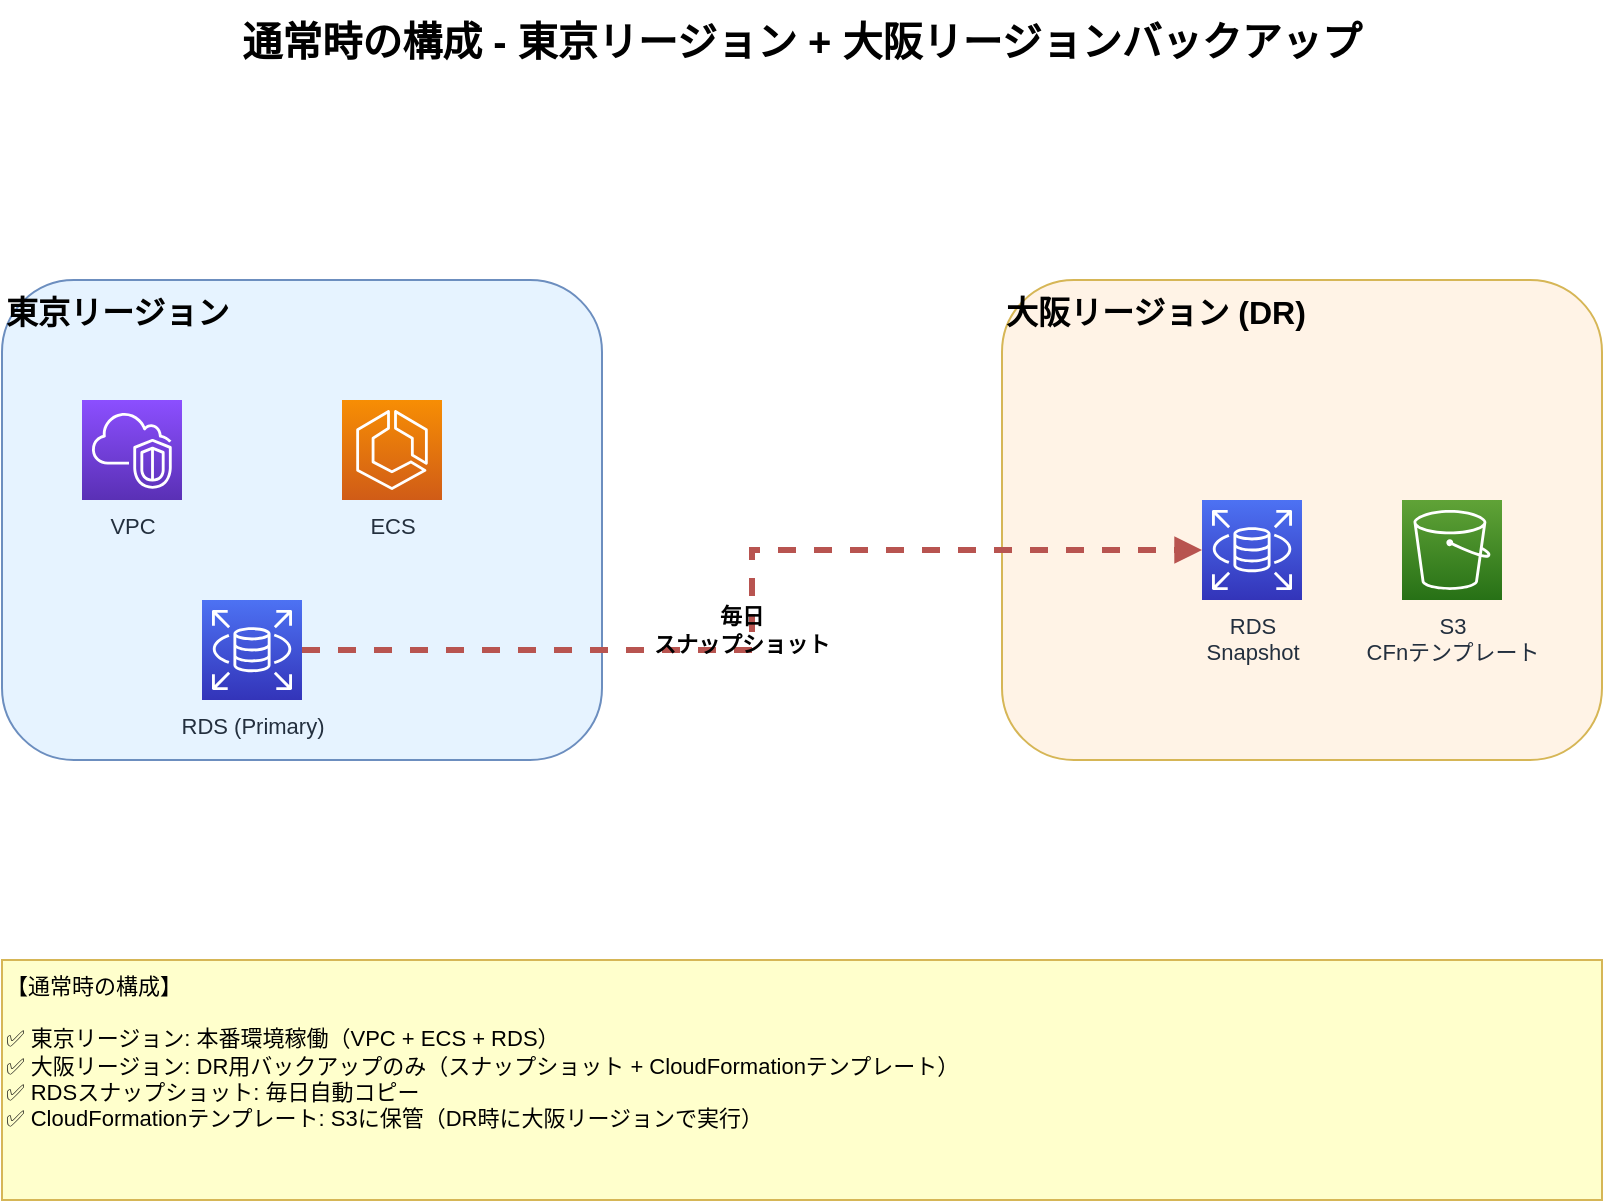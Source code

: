 <mxfile version="24.0.0">
  <diagram name="通常時の構成" id="normal-config">
    <mxGraphModel dx="1422" dy="794" grid="1" gridSize="10" guides="1" tooltips="1" connect="1" arrows="1" fold="1" page="1" pageScale="1" pageWidth="1169" pageHeight="827" math="0" shadow="0">
      <root>
        <mxCell id="0" />
        <mxCell id="1" parent="0" />

        <!-- Title -->
        <mxCell id="title" value="通常時の構成 - 東京リージョン + 大阪リージョンバックアップ" style="text;html=1;strokeColor=none;fillColor=none;align=center;verticalAlign=middle;whiteSpace=wrap;rounded=0;fontSize=20;fontStyle=1" vertex="1" parent="1">
          <mxGeometry x="200" y="20" width="800" height="40" as="geometry" />
        </mxCell>

        <!-- Tokyo Region -->
        <mxCell id="tokyo-container" value="東京リージョン" style="rounded=1;whiteSpace=wrap;html=1;fillColor=#e6f3ff;strokeColor=#6c8ebf;fontSize=16;fontStyle=1;align=left;verticalAlign=top;" vertex="1" parent="1">
          <mxGeometry x="200" y="160" width="300" height="240" as="geometry" />
        </mxCell>

        <mxCell id="tokyo-vpc" value="VPC" style="sketch=0;points=[[0,0,0],[0.25,0,0],[0.5,0,0],[0.75,0,0],[1,0,0],[0,1,0],[0.25,1,0],[0.5,1,0],[0.75,1,0],[1,1,0],[0,0.25,0],[0,0.5,0],[0,0.75,0],[1,0.25,0],[1,0.5,0],[1,0.75,0]];outlineConnect=0;fontColor=#232F3E;gradientColor=#8C4FFF;gradientDirection=north;fillColor=#5A30B5;strokeColor=#ffffff;dashed=0;verticalLabelPosition=bottom;verticalAlign=top;align=center;html=1;fontSize=11;fontStyle=0;aspect=fixed;shape=mxgraph.aws4.resourceIcon;resIcon=mxgraph.aws4.vpc;" vertex="1" parent="1">
          <mxGeometry x="240" y="220" width="50" height="50" as="geometry" />
        </mxCell>

        <mxCell id="tokyo-ecs" value="ECS" style="sketch=0;points=[[0,0,0],[0.25,0,0],[0.5,0,0],[0.75,0,0],[1,0,0],[0,1,0],[0.25,1,0],[0.5,1,0],[0.75,1,0],[1,1,0],[0,0.25,0],[0,0.5,0],[0,0.75,0],[1,0.25,0],[1,0.5,0],[1,0.75,0]];outlineConnect=0;fontColor=#232F3E;gradientColor=#F78E04;gradientDirection=north;fillColor=#D05C17;strokeColor=#ffffff;dashed=0;verticalLabelPosition=bottom;verticalAlign=top;align=center;html=1;fontSize=11;fontStyle=0;aspect=fixed;shape=mxgraph.aws4.resourceIcon;resIcon=mxgraph.aws4.ecs;" vertex="1" parent="1">
          <mxGeometry x="370" y="220" width="50" height="50" as="geometry" />
        </mxCell>

        <mxCell id="tokyo-rds" value="RDS (Primary)" style="sketch=0;points=[[0,0,0],[0.25,0,0],[0.5,0,0],[0.75,0,0],[1,0,0],[0,1,0],[0.25,1,0],[0.5,1,0],[0.75,1,0],[1,1,0],[0,0.25,0],[0,0.5,0],[0,0.75,0],[1,0.25,0],[1,0.5,0],[1,0.75,0]];outlineConnect=0;fontColor=#232F3E;gradientColor=#4D72F3;gradientDirection=north;fillColor=#3334B9;strokeColor=#ffffff;dashed=0;verticalLabelPosition=bottom;verticalAlign=top;align=center;html=1;fontSize=11;fontStyle=0;aspect=fixed;shape=mxgraph.aws4.resourceIcon;resIcon=mxgraph.aws4.rds;" vertex="1" parent="1">
          <mxGeometry x="300" y="320" width="50" height="50" as="geometry" />
        </mxCell>

        <!-- Osaka Region -->
        <mxCell id="osaka-container" value="大阪リージョン (DR)" style="rounded=1;whiteSpace=wrap;html=1;fillColor=#fff3e6;strokeColor=#d6b656;fontSize=16;fontStyle=1;align=left;verticalAlign=top;" vertex="1" parent="1">
          <mxGeometry x="700" y="160" width="300" height="240" as="geometry" />
        </mxCell>

        <mxCell id="osaka-snapshot" value="RDS&#xa;Snapshot" style="sketch=0;points=[[0,0,0],[0.25,0,0],[0.5,0,0],[0.75,0,0],[1,0,0],[0,1,0],[0.25,1,0],[0.5,1,0],[0.75,1,0],[1,1,0],[0,0.25,0],[0,0.5,0],[0,0.75,0],[1,0.25,0],[1,0.5,0],[1,0.75,0]];outlineConnect=0;fontColor=#232F3E;gradientColor=#4D72F3;gradientDirection=north;fillColor=#3334B9;strokeColor=#ffffff;dashed=0;verticalLabelPosition=bottom;verticalAlign=top;align=center;html=1;fontSize=11;fontStyle=0;aspect=fixed;shape=mxgraph.aws4.resourceIcon;resIcon=mxgraph.aws4.rds;" vertex="1" parent="1">
          <mxGeometry x="800" y="270" width="50" height="50" as="geometry" />
        </mxCell>

        <!-- S3 for CloudFormation -->
        <mxCell id="s3-cfn" value="S3&#xa;CFnテンプレート" style="sketch=0;points=[[0,0,0],[0.25,0,0],[0.5,0,0],[0.75,0,0],[1,0,0],[0,1,0],[0.25,1,0],[0.5,1,0],[0.75,1,0],[1,1,0],[0,0.25,0],[0,0.5,0],[0,0.75,0],[1,0.25,0],[1,0.5,0],[1,0.75,0]];outlineConnect=0;fontColor=#232F3E;gradientColor=#60A337;gradientDirection=north;fillColor=#277116;strokeColor=#ffffff;dashed=0;verticalLabelPosition=bottom;verticalAlign=top;align=center;html=1;fontSize=11;fontStyle=0;aspect=fixed;shape=mxgraph.aws4.resourceIcon;resIcon=mxgraph.aws4.s3;" vertex="1" parent="1">
          <mxGeometry x="900" y="270" width="50" height="50" as="geometry" />
        </mxCell>

        <!-- Arrows -->
        <mxCell id="arrow1" style="edgeStyle=orthogonalEdgeStyle;rounded=0;orthogonalLoop=1;jettySize=auto;html=1;strokeWidth=3;endArrow=block;endFill=1;strokeColor=#b85450;dashed=1;" edge="1" parent="1" source="tokyo-rds" target="osaka-snapshot">
          <mxGeometry relative="1" as="geometry" />
        </mxCell>

        <!-- Label -->
        <mxCell id="label1" value="毎日&#xa;スナップショット" style="text;html=1;strokeColor=none;fillColor=none;align=center;verticalAlign=middle;whiteSpace=wrap;rounded=0;fontSize=11;fontStyle=1" vertex="1" parent="1">
          <mxGeometry x="520" y="320" width="100" height="30" as="geometry" />
        </mxCell>

        <!-- Note -->
        <mxCell id="note" value="【通常時の構成】&#xa;&#xa;✅ 東京リージョン: 本番環境稼働（VPC + ECS + RDS）&#xa;✅ 大阪リージョン: DR用バックアップのみ（スナップショット + CloudFormationテンプレート）&#xa;✅ RDSスナップショット: 毎日自動コピー&#xa;✅ CloudFormationテンプレート: S3に保管（DR時に大阪リージョンで実行）" style="rounded=0;whiteSpace=wrap;html=1;fillColor=#ffffcc;strokeColor=#d6b656;align=left;verticalAlign=top;fontSize=11;" vertex="1" parent="1">
          <mxGeometry x="200" y="500" width="800" height="120" as="geometry" />
        </mxCell>

      </root>
    </mxGraphModel>
  </diagram>
</mxfile>
